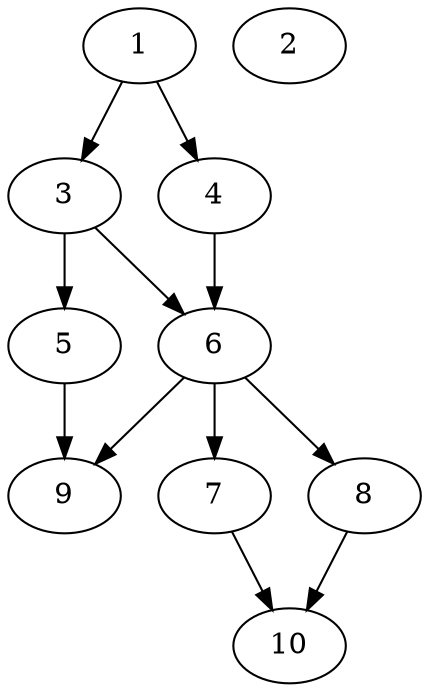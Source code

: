 // DAG automatically generated by daggen at Thu Oct  3 13:58:04 2019
// ./daggen --dot -n 10 --ccr 0.3 --fat 0.5 --regular 0.7 --density 0.7 --mindata 5242880 --maxdata 52428800 
digraph G {
  1 [size="104311467", alpha="0.08", expect_size="31293440"] 
  1 -> 3 [size ="31293440"]
  1 -> 4 [size ="31293440"]
  2 [size="73130667", alpha="0.13", expect_size="21939200"] 
  3 [size="26395307", alpha="0.19", expect_size="7918592"] 
  3 -> 5 [size ="7918592"]
  3 -> 6 [size ="7918592"]
  4 [size="98952533", alpha="0.19", expect_size="29685760"] 
  4 -> 6 [size ="29685760"]
  5 [size="42963627", alpha="0.14", expect_size="12889088"] 
  5 -> 9 [size ="12889088"]
  6 [size="128972800", alpha="0.05", expect_size="38691840"] 
  6 -> 7 [size ="38691840"]
  6 -> 8 [size ="38691840"]
  6 -> 9 [size ="38691840"]
  7 [size="167915520", alpha="0.09", expect_size="50374656"] 
  7 -> 10 [size ="50374656"]
  8 [size="47670613", alpha="0.09", expect_size="14301184"] 
  8 -> 10 [size ="14301184"]
  9 [size="41895253", alpha="0.11", expect_size="12568576"] 
  10 [size="60672000", alpha="0.04", expect_size="18201600"] 
}
